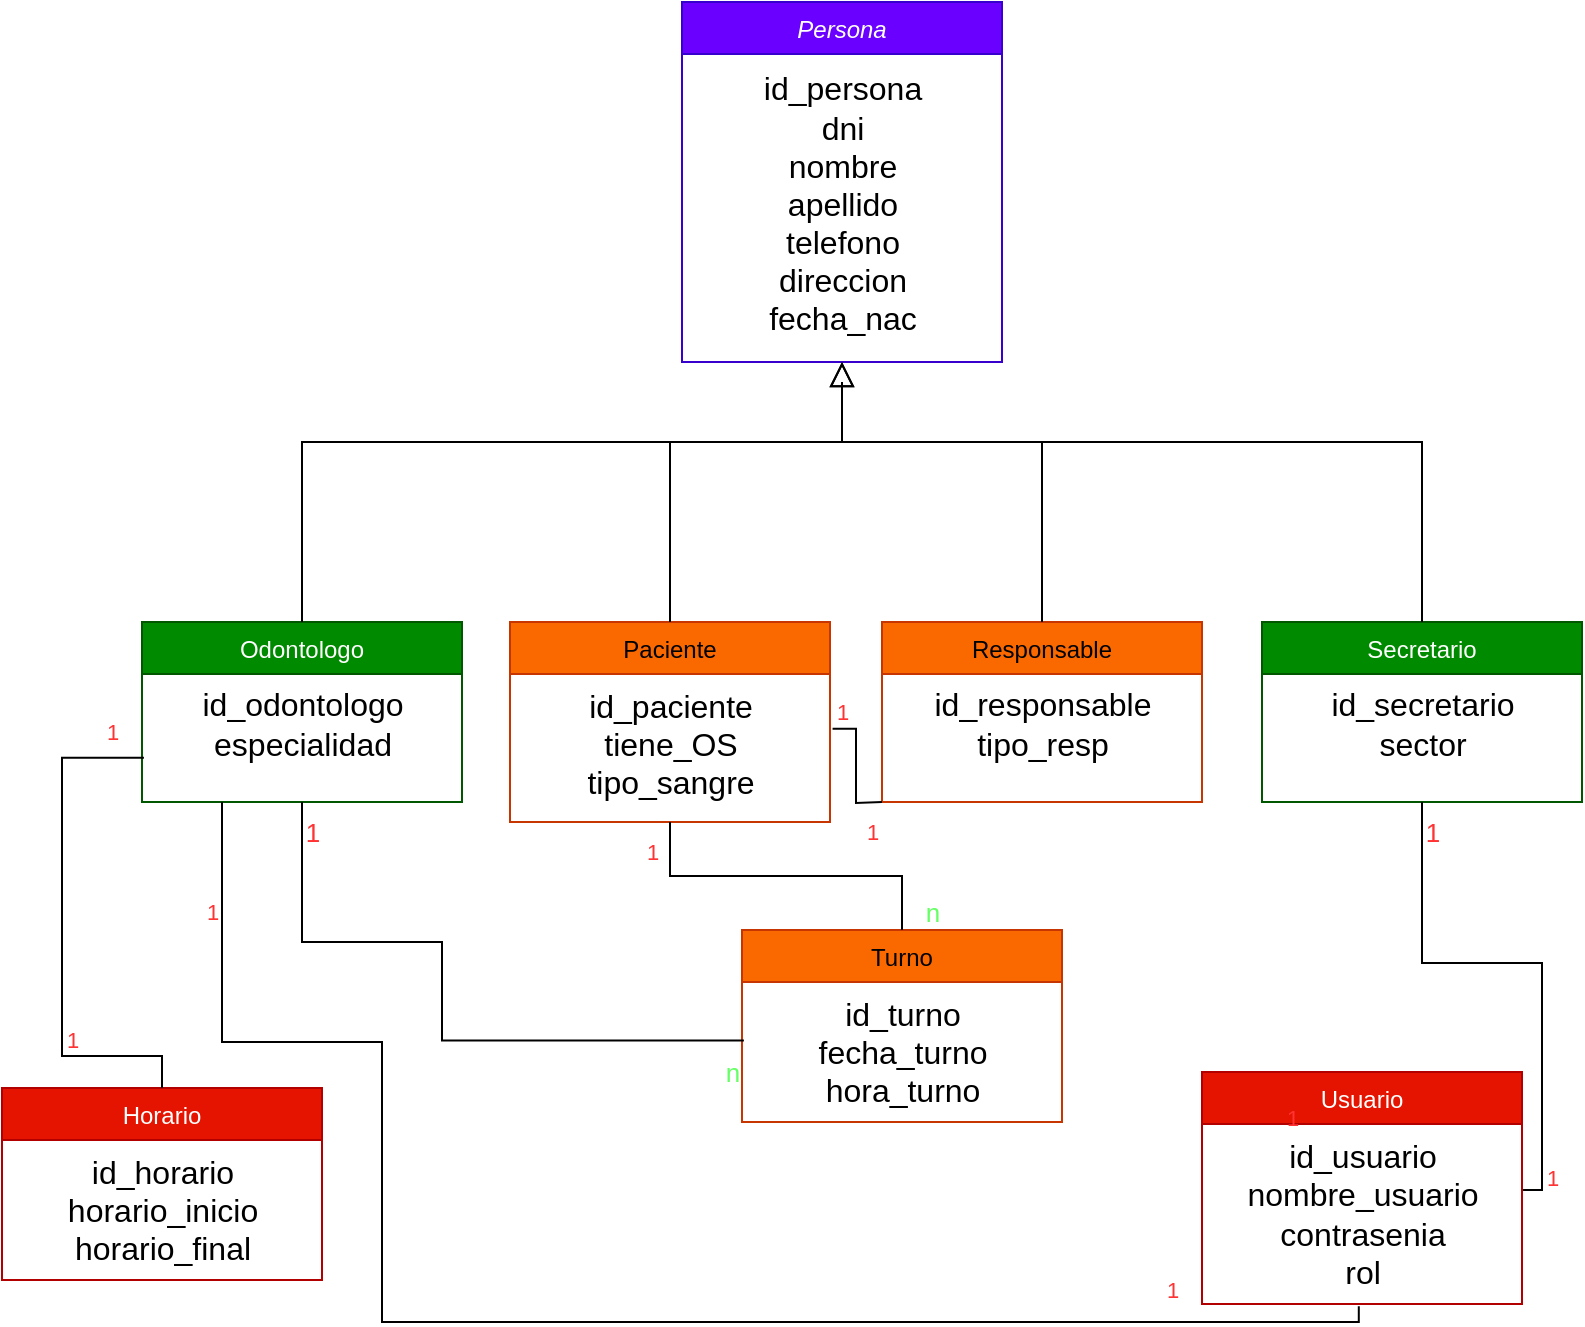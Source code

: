 <mxfile version="24.7.17">
  <diagram id="C5RBs43oDa-KdzZeNtuy" name="Page-1">
    <mxGraphModel dx="1050" dy="579" grid="1" gridSize="10" guides="1" tooltips="1" connect="1" arrows="1" fold="1" page="1" pageScale="1" pageWidth="827" pageHeight="1169" math="0" shadow="0">
      <root>
        <object label="" id="WIyWlLk6GJQsqaUBKTNV-0">
          <mxCell />
        </object>
        <mxCell id="WIyWlLk6GJQsqaUBKTNV-1" parent="WIyWlLk6GJQsqaUBKTNV-0" />
        <mxCell id="zkfFHV4jXpPFQw0GAbJ--0" value="Persona" style="swimlane;fontStyle=2;align=center;verticalAlign=top;childLayout=stackLayout;horizontal=1;startSize=26;horizontalStack=0;resizeParent=1;resizeLast=0;collapsible=1;marginBottom=0;rounded=0;shadow=0;strokeWidth=1;fillColor=#6a00ff;fontColor=#ffffff;strokeColor=#3700CC;" parent="WIyWlLk6GJQsqaUBKTNV-1" vertex="1">
          <mxGeometry x="340" y="50" width="160" height="180" as="geometry">
            <mxRectangle x="230" y="140" width="160" height="26" as="alternateBounds" />
          </mxGeometry>
        </mxCell>
        <mxCell id="-nM7-QJie9PkTDcVFoNX-20" value="id_persona&lt;div&gt;dni&lt;/div&gt;&lt;div&gt;nombre&lt;/div&gt;&lt;div&gt;apellido&lt;/div&gt;&lt;div&gt;telefono&lt;/div&gt;&lt;div&gt;direccion&lt;/div&gt;&lt;div&gt;fecha_nac&lt;/div&gt;" style="text;html=1;align=center;verticalAlign=middle;resizable=0;points=[];autosize=1;strokeColor=none;fillColor=none;fontSize=16;" vertex="1" parent="zkfFHV4jXpPFQw0GAbJ--0">
          <mxGeometry y="26" width="160" height="150" as="geometry" />
        </mxCell>
        <mxCell id="zkfFHV4jXpPFQw0GAbJ--6" value="Odontologo" style="swimlane;fontStyle=0;align=center;verticalAlign=top;childLayout=stackLayout;horizontal=1;startSize=26;horizontalStack=0;resizeParent=1;resizeLast=0;collapsible=1;marginBottom=0;rounded=0;shadow=0;strokeWidth=1;fillColor=#008a00;fontColor=#ffffff;strokeColor=#005700;" parent="WIyWlLk6GJQsqaUBKTNV-1" vertex="1">
          <mxGeometry x="70" y="360" width="160" height="90" as="geometry">
            <mxRectangle x="130" y="380" width="160" height="26" as="alternateBounds" />
          </mxGeometry>
        </mxCell>
        <mxCell id="-nM7-QJie9PkTDcVFoNX-22" value="id_odontologo&lt;div&gt;especialidad&lt;/div&gt;" style="text;html=1;align=center;verticalAlign=middle;resizable=0;points=[];autosize=1;strokeColor=none;fillColor=none;fontSize=16;" vertex="1" parent="zkfFHV4jXpPFQw0GAbJ--6">
          <mxGeometry y="26" width="160" height="50" as="geometry" />
        </mxCell>
        <mxCell id="zkfFHV4jXpPFQw0GAbJ--12" value="" style="endArrow=block;endSize=10;endFill=0;shadow=0;strokeWidth=1;rounded=0;curved=0;edgeStyle=elbowEdgeStyle;elbow=vertical;" parent="WIyWlLk6GJQsqaUBKTNV-1" source="zkfFHV4jXpPFQw0GAbJ--6" target="zkfFHV4jXpPFQw0GAbJ--0" edge="1">
          <mxGeometry width="160" relative="1" as="geometry">
            <mxPoint x="200" y="203" as="sourcePoint" />
            <mxPoint x="200" y="203" as="targetPoint" />
            <Array as="points">
              <mxPoint x="270" y="270" />
            </Array>
          </mxGeometry>
        </mxCell>
        <mxCell id="zkfFHV4jXpPFQw0GAbJ--13" value="Paciente" style="swimlane;fontStyle=0;align=center;verticalAlign=top;childLayout=stackLayout;horizontal=1;startSize=26;horizontalStack=0;resizeParent=1;resizeLast=0;collapsible=1;marginBottom=0;rounded=0;shadow=0;strokeWidth=1;fillColor=#fa6800;fontColor=#000000;strokeColor=#C73500;" parent="WIyWlLk6GJQsqaUBKTNV-1" vertex="1">
          <mxGeometry x="254" y="360" width="160" height="100" as="geometry">
            <mxRectangle x="340" y="380" width="170" height="26" as="alternateBounds" />
          </mxGeometry>
        </mxCell>
        <mxCell id="-nM7-QJie9PkTDcVFoNX-23" value="id_paciente&lt;div&gt;tiene_OS&lt;/div&gt;&lt;div&gt;tipo_sangre&lt;/div&gt;" style="text;html=1;align=center;verticalAlign=middle;resizable=0;points=[];autosize=1;strokeColor=none;fillColor=none;fontSize=16;" vertex="1" parent="zkfFHV4jXpPFQw0GAbJ--13">
          <mxGeometry y="26" width="160" height="70" as="geometry" />
        </mxCell>
        <mxCell id="zkfFHV4jXpPFQw0GAbJ--16" value="" style="endArrow=block;endSize=10;endFill=0;shadow=0;strokeWidth=1;rounded=0;curved=0;edgeStyle=elbowEdgeStyle;elbow=vertical;exitX=0.5;exitY=0;exitDx=0;exitDy=0;" parent="WIyWlLk6GJQsqaUBKTNV-1" source="zkfFHV4jXpPFQw0GAbJ--13" target="zkfFHV4jXpPFQw0GAbJ--0" edge="1">
          <mxGeometry width="160" relative="1" as="geometry">
            <mxPoint x="210" y="373" as="sourcePoint" />
            <mxPoint x="310" y="271" as="targetPoint" />
            <Array as="points">
              <mxPoint x="290" y="270" />
            </Array>
          </mxGeometry>
        </mxCell>
        <mxCell id="-nM7-QJie9PkTDcVFoNX-0" value="Responsable" style="swimlane;fontStyle=0;align=center;verticalAlign=top;childLayout=stackLayout;horizontal=1;startSize=26;horizontalStack=0;resizeParent=1;resizeLast=0;collapsible=1;marginBottom=0;rounded=0;shadow=0;strokeWidth=1;fillColor=#fa6800;fontColor=#000000;strokeColor=#C73500;" vertex="1" parent="WIyWlLk6GJQsqaUBKTNV-1">
          <mxGeometry x="440" y="360" width="160" height="90" as="geometry">
            <mxRectangle x="340" y="380" width="170" height="26" as="alternateBounds" />
          </mxGeometry>
        </mxCell>
        <mxCell id="-nM7-QJie9PkTDcVFoNX-24" value="id_responsable&lt;div style=&quot;border-color: rgb(0, 0, 0);&quot;&gt;tipo_resp&lt;/div&gt;" style="text;html=1;align=center;verticalAlign=middle;resizable=0;points=[];autosize=1;strokeColor=none;fillColor=none;fontSize=16;" vertex="1" parent="-nM7-QJie9PkTDcVFoNX-0">
          <mxGeometry y="26" width="160" height="50" as="geometry" />
        </mxCell>
        <mxCell id="-nM7-QJie9PkTDcVFoNX-3" value="Secretario" style="swimlane;fontStyle=0;align=center;verticalAlign=top;childLayout=stackLayout;horizontal=1;startSize=26;horizontalStack=0;resizeParent=1;resizeLast=0;collapsible=1;marginBottom=0;rounded=0;shadow=0;strokeWidth=1;fillColor=#008a00;fontColor=#ffffff;strokeColor=#005700;" vertex="1" parent="WIyWlLk6GJQsqaUBKTNV-1">
          <mxGeometry x="630" y="360" width="160" height="90" as="geometry">
            <mxRectangle x="340" y="380" width="170" height="26" as="alternateBounds" />
          </mxGeometry>
        </mxCell>
        <mxCell id="-nM7-QJie9PkTDcVFoNX-25" value="id_secretario&lt;div style=&quot;border-color: rgb(0, 0, 0);&quot;&gt;sector&lt;/div&gt;" style="text;html=1;align=center;verticalAlign=middle;resizable=0;points=[];autosize=1;strokeColor=none;fillColor=none;fontSize=16;" vertex="1" parent="-nM7-QJie9PkTDcVFoNX-3">
          <mxGeometry y="26" width="160" height="50" as="geometry" />
        </mxCell>
        <mxCell id="-nM7-QJie9PkTDcVFoNX-7" value="" style="endArrow=none;html=1;rounded=0;fontSize=12;startSize=8;endSize=8;exitX=0.5;exitY=0;exitDx=0;exitDy=0;edgeStyle=orthogonalEdgeStyle;" edge="1" parent="WIyWlLk6GJQsqaUBKTNV-1" source="-nM7-QJie9PkTDcVFoNX-0">
          <mxGeometry width="50" height="50" relative="1" as="geometry">
            <mxPoint x="495" y="340" as="sourcePoint" />
            <mxPoint x="420" y="240" as="targetPoint" />
            <Array as="points">
              <mxPoint x="520" y="270" />
              <mxPoint x="420" y="270" />
              <mxPoint x="420" y="250" />
            </Array>
          </mxGeometry>
        </mxCell>
        <mxCell id="-nM7-QJie9PkTDcVFoNX-8" value="" style="endArrow=none;html=1;rounded=0;fontSize=12;startSize=8;endSize=8;exitX=0.5;exitY=0;exitDx=0;exitDy=0;edgeStyle=orthogonalEdgeStyle;" edge="1" parent="WIyWlLk6GJQsqaUBKTNV-1">
          <mxGeometry width="50" height="50" relative="1" as="geometry">
            <mxPoint x="710" y="360" as="sourcePoint" />
            <mxPoint x="390" y="270" as="targetPoint" />
            <Array as="points">
              <mxPoint x="710" y="270" />
              <mxPoint x="390" y="270" />
            </Array>
          </mxGeometry>
        </mxCell>
        <mxCell id="-nM7-QJie9PkTDcVFoNX-10" value="Turno" style="swimlane;fontStyle=0;align=center;verticalAlign=top;childLayout=stackLayout;horizontal=1;startSize=26;horizontalStack=0;resizeParent=1;resizeLast=0;collapsible=1;marginBottom=0;rounded=0;shadow=0;strokeWidth=1;fillColor=#fa6800;fontColor=#000000;strokeColor=#C73500;" vertex="1" parent="WIyWlLk6GJQsqaUBKTNV-1">
          <mxGeometry x="370" y="514" width="160" height="96" as="geometry">
            <mxRectangle x="340" y="380" width="170" height="26" as="alternateBounds" />
          </mxGeometry>
        </mxCell>
        <mxCell id="-nM7-QJie9PkTDcVFoNX-57" style="edgeStyle=none;curved=1;rounded=0;orthogonalLoop=1;jettySize=auto;html=1;fontSize=12;startSize=8;endSize=8;" edge="1" parent="-nM7-QJie9PkTDcVFoNX-10" source="-nM7-QJie9PkTDcVFoNX-27" target="-nM7-QJie9PkTDcVFoNX-10">
          <mxGeometry relative="1" as="geometry" />
        </mxCell>
        <mxCell id="-nM7-QJie9PkTDcVFoNX-27" value="id_turno&lt;div style=&quot;border-color: rgb(0, 0, 0);&quot;&gt;fecha_turno&lt;/div&gt;&lt;div style=&quot;border-color: rgb(0, 0, 0);&quot;&gt;hora_turno&lt;/div&gt;" style="text;html=1;align=center;verticalAlign=middle;resizable=0;points=[];autosize=1;strokeColor=none;fillColor=none;fontSize=16;" vertex="1" parent="-nM7-QJie9PkTDcVFoNX-10">
          <mxGeometry y="26" width="160" height="70" as="geometry" />
        </mxCell>
        <mxCell id="-nM7-QJie9PkTDcVFoNX-14" value="Usuario" style="swimlane;fontStyle=0;align=center;verticalAlign=top;childLayout=stackLayout;horizontal=1;startSize=26;horizontalStack=0;resizeParent=1;resizeLast=0;collapsible=1;marginBottom=0;rounded=0;shadow=0;strokeWidth=1;fillColor=#e51400;fontColor=#ffffff;strokeColor=#B20000;" vertex="1" parent="WIyWlLk6GJQsqaUBKTNV-1">
          <mxGeometry x="600" y="585" width="160" height="116" as="geometry">
            <mxRectangle x="340" y="380" width="170" height="26" as="alternateBounds" />
          </mxGeometry>
        </mxCell>
        <mxCell id="-nM7-QJie9PkTDcVFoNX-28" value="id_usuario&lt;div style=&quot;border-color: rgb(0, 0, 0);&quot;&gt;nombre_usuario&lt;/div&gt;&lt;div style=&quot;border-color: rgb(0, 0, 0);&quot;&gt;contrasenia&lt;/div&gt;&lt;div style=&quot;border-color: rgb(0, 0, 0);&quot;&gt;rol&lt;/div&gt;" style="text;html=1;align=center;verticalAlign=middle;resizable=0;points=[];autosize=1;strokeColor=none;fillColor=none;fontSize=16;" vertex="1" parent="-nM7-QJie9PkTDcVFoNX-14">
          <mxGeometry y="26" width="160" height="90" as="geometry" />
        </mxCell>
        <mxCell id="-nM7-QJie9PkTDcVFoNX-18" value="Horario&#xa;" style="swimlane;fontStyle=0;align=center;verticalAlign=top;childLayout=stackLayout;horizontal=1;startSize=26;horizontalStack=0;resizeParent=1;resizeLast=0;collapsible=1;marginBottom=0;rounded=0;shadow=0;strokeWidth=1;fillColor=#e51400;fontColor=#ffffff;strokeColor=#B20000;" vertex="1" parent="WIyWlLk6GJQsqaUBKTNV-1">
          <mxGeometry y="593" width="160" height="96" as="geometry">
            <mxRectangle x="340" y="380" width="170" height="26" as="alternateBounds" />
          </mxGeometry>
        </mxCell>
        <mxCell id="-nM7-QJie9PkTDcVFoNX-26" value="id_horario&lt;div style=&quot;border-color: rgb(0, 0, 0);&quot;&gt;horario_inicio&lt;/div&gt;&lt;div style=&quot;border-color: rgb(0, 0, 0);&quot;&gt;horario_final&lt;/div&gt;" style="text;html=1;align=center;verticalAlign=middle;resizable=0;points=[];autosize=1;strokeColor=none;fillColor=none;fontSize=16;" vertex="1" parent="-nM7-QJie9PkTDcVFoNX-18">
          <mxGeometry y="26" width="160" height="70" as="geometry" />
        </mxCell>
        <mxCell id="-nM7-QJie9PkTDcVFoNX-29" value="" style="endArrow=none;html=1;rounded=0;fontSize=12;startSize=8;endSize=8;exitX=0.5;exitY=0;exitDx=0;exitDy=0;edgeStyle=orthogonalEdgeStyle;entryX=0.5;entryY=1;entryDx=0;entryDy=0;" edge="1" parent="WIyWlLk6GJQsqaUBKTNV-1" source="-nM7-QJie9PkTDcVFoNX-10" target="zkfFHV4jXpPFQw0GAbJ--13">
          <mxGeometry width="50" height="50" relative="1" as="geometry">
            <mxPoint x="410" y="520" as="sourcePoint" />
            <mxPoint x="320" y="500" as="targetPoint" />
          </mxGeometry>
        </mxCell>
        <mxCell id="-nM7-QJie9PkTDcVFoNX-31" value="1" style="text;html=1;align=center;verticalAlign=middle;resizable=0;points=[];autosize=1;strokeColor=none;fillColor=none;fontSize=11;fontColor=#FF3333;" vertex="1" parent="WIyWlLk6GJQsqaUBKTNV-1">
          <mxGeometry x="310" y="460" width="30" height="30" as="geometry" />
        </mxCell>
        <mxCell id="-nM7-QJie9PkTDcVFoNX-33" value="n" style="text;html=1;align=center;verticalAlign=middle;resizable=0;points=[];autosize=1;strokeColor=none;fillColor=none;fontSize=13;fontColor=#66FF66;" vertex="1" parent="WIyWlLk6GJQsqaUBKTNV-1">
          <mxGeometry x="450" y="490" width="30" height="30" as="geometry" />
        </mxCell>
        <mxCell id="-nM7-QJie9PkTDcVFoNX-37" value="" style="endArrow=none;html=1;rounded=0;fontSize=12;startSize=8;endSize=8;exitX=1.008;exitY=0.391;exitDx=0;exitDy=0;exitPerimeter=0;edgeStyle=orthogonalEdgeStyle;" edge="1" parent="WIyWlLk6GJQsqaUBKTNV-1" source="-nM7-QJie9PkTDcVFoNX-23">
          <mxGeometry width="50" height="50" relative="1" as="geometry">
            <mxPoint x="250" y="500" as="sourcePoint" />
            <mxPoint x="440" y="450" as="targetPoint" />
          </mxGeometry>
        </mxCell>
        <mxCell id="-nM7-QJie9PkTDcVFoNX-38" value="1" style="text;html=1;align=center;verticalAlign=middle;resizable=0;points=[];autosize=1;strokeColor=none;fillColor=none;fontSize=11;fontColor=#FF3333;" vertex="1" parent="WIyWlLk6GJQsqaUBKTNV-1">
          <mxGeometry x="420" y="450" width="30" height="30" as="geometry" />
        </mxCell>
        <mxCell id="-nM7-QJie9PkTDcVFoNX-39" value="1" style="text;html=1;align=center;verticalAlign=middle;resizable=0;points=[];autosize=1;strokeColor=none;fillColor=none;fontSize=11;fontColor=#FF3333;" vertex="1" parent="WIyWlLk6GJQsqaUBKTNV-1">
          <mxGeometry x="405" y="390" width="30" height="30" as="geometry" />
        </mxCell>
        <mxCell id="-nM7-QJie9PkTDcVFoNX-40" value="1" style="text;html=1;align=center;verticalAlign=middle;resizable=0;points=[];autosize=1;strokeColor=none;fillColor=none;fontSize=13;fontColor=#FF3333;" vertex="1" parent="WIyWlLk6GJQsqaUBKTNV-1">
          <mxGeometry x="140" y="450" width="30" height="30" as="geometry" />
        </mxCell>
        <mxCell id="-nM7-QJie9PkTDcVFoNX-41" value="n" style="text;html=1;align=center;verticalAlign=middle;resizable=0;points=[];autosize=1;strokeColor=none;fillColor=none;fontSize=13;fontColor=#66FF66;" vertex="1" parent="WIyWlLk6GJQsqaUBKTNV-1">
          <mxGeometry x="350" y="570" width="30" height="30" as="geometry" />
        </mxCell>
        <mxCell id="-nM7-QJie9PkTDcVFoNX-44" value="" style="endArrow=none;html=1;rounded=0;fontSize=12;startSize=8;endSize=8;entryX=0.49;entryY=1.013;entryDx=0;entryDy=0;entryPerimeter=0;exitX=0.25;exitY=1;exitDx=0;exitDy=0;edgeStyle=orthogonalEdgeStyle;" edge="1" parent="WIyWlLk6GJQsqaUBKTNV-1" source="zkfFHV4jXpPFQw0GAbJ--6" target="-nM7-QJie9PkTDcVFoNX-28">
          <mxGeometry width="50" height="50" relative="1" as="geometry">
            <mxPoint x="210" y="570" as="sourcePoint" />
            <mxPoint x="260" y="520" as="targetPoint" />
            <Array as="points">
              <mxPoint x="110" y="570" />
              <mxPoint x="190" y="570" />
              <mxPoint x="190" y="710" />
            </Array>
          </mxGeometry>
        </mxCell>
        <mxCell id="-nM7-QJie9PkTDcVFoNX-45" value="1" style="text;html=1;align=center;verticalAlign=middle;resizable=0;points=[];autosize=1;strokeColor=none;fillColor=none;fontSize=11;fontColor=#FF3333;" vertex="1" parent="WIyWlLk6GJQsqaUBKTNV-1">
          <mxGeometry x="570" y="679" width="30" height="30" as="geometry" />
        </mxCell>
        <mxCell id="-nM7-QJie9PkTDcVFoNX-48" value="1" style="text;html=1;align=center;verticalAlign=middle;resizable=0;points=[];autosize=1;strokeColor=none;fillColor=none;fontSize=11;fontColor=#FF3333;" vertex="1" parent="WIyWlLk6GJQsqaUBKTNV-1">
          <mxGeometry x="90" y="490" width="30" height="30" as="geometry" />
        </mxCell>
        <mxCell id="-nM7-QJie9PkTDcVFoNX-50" value="" style="endArrow=none;html=1;rounded=0;fontSize=12;startSize=8;endSize=8;exitX=0.5;exitY=0;exitDx=0;exitDy=0;entryX=0.006;entryY=0.837;entryDx=0;entryDy=0;entryPerimeter=0;edgeStyle=orthogonalEdgeStyle;" edge="1" parent="WIyWlLk6GJQsqaUBKTNV-1" source="-nM7-QJie9PkTDcVFoNX-18" target="-nM7-QJie9PkTDcVFoNX-22">
          <mxGeometry width="50" height="50" relative="1" as="geometry">
            <mxPoint x="320" y="570" as="sourcePoint" />
            <mxPoint x="370" y="520" as="targetPoint" />
            <Array as="points">
              <mxPoint x="80" y="577" />
              <mxPoint x="30" y="577" />
              <mxPoint x="30" y="428" />
            </Array>
          </mxGeometry>
        </mxCell>
        <mxCell id="-nM7-QJie9PkTDcVFoNX-51" value="1" style="text;html=1;align=center;verticalAlign=middle;resizable=0;points=[];autosize=1;strokeColor=none;fillColor=none;fontSize=11;fontColor=#FF3333;" vertex="1" parent="WIyWlLk6GJQsqaUBKTNV-1">
          <mxGeometry x="20" y="554" width="30" height="30" as="geometry" />
        </mxCell>
        <mxCell id="-nM7-QJie9PkTDcVFoNX-52" value="1" style="text;html=1;align=center;verticalAlign=middle;resizable=0;points=[];autosize=1;strokeColor=none;fillColor=none;fontSize=11;fontColor=#FF3333;" vertex="1" parent="WIyWlLk6GJQsqaUBKTNV-1">
          <mxGeometry x="40" y="400" width="30" height="30" as="geometry" />
        </mxCell>
        <mxCell id="-nM7-QJie9PkTDcVFoNX-53" value="" style="endArrow=none;html=1;rounded=0;fontSize=12;startSize=8;endSize=8;exitX=0.006;exitY=0.417;exitDx=0;exitDy=0;exitPerimeter=0;entryX=0.5;entryY=1;entryDx=0;entryDy=0;edgeStyle=orthogonalEdgeStyle;" edge="1" parent="WIyWlLk6GJQsqaUBKTNV-1" source="-nM7-QJie9PkTDcVFoNX-27" target="zkfFHV4jXpPFQw0GAbJ--6">
          <mxGeometry width="50" height="50" relative="1" as="geometry">
            <mxPoint x="210" y="550" as="sourcePoint" />
            <mxPoint x="220" y="530" as="targetPoint" />
            <Array as="points">
              <mxPoint x="220" y="569" />
              <mxPoint x="220" y="520" />
              <mxPoint x="150" y="520" />
            </Array>
          </mxGeometry>
        </mxCell>
        <mxCell id="-nM7-QJie9PkTDcVFoNX-54" value="" style="endArrow=none;html=1;rounded=0;fontSize=12;startSize=8;endSize=8;exitX=1.003;exitY=0.367;exitDx=0;exitDy=0;exitPerimeter=0;entryX=0.5;entryY=1;entryDx=0;entryDy=0;edgeStyle=orthogonalEdgeStyle;" edge="1" parent="WIyWlLk6GJQsqaUBKTNV-1" source="-nM7-QJie9PkTDcVFoNX-28" target="-nM7-QJie9PkTDcVFoNX-3">
          <mxGeometry width="50" height="50" relative="1" as="geometry">
            <mxPoint x="290" y="510" as="sourcePoint" />
            <mxPoint x="340" y="460" as="targetPoint" />
          </mxGeometry>
        </mxCell>
        <mxCell id="-nM7-QJie9PkTDcVFoNX-55" value="1" style="text;html=1;align=center;verticalAlign=middle;resizable=0;points=[];autosize=1;strokeColor=none;fillColor=none;fontSize=11;fontColor=#FF3333;" vertex="1" parent="WIyWlLk6GJQsqaUBKTNV-1">
          <mxGeometry x="760" y="623" width="30" height="30" as="geometry" />
        </mxCell>
        <mxCell id="-nM7-QJie9PkTDcVFoNX-56" value="1" style="text;html=1;align=center;verticalAlign=middle;resizable=0;points=[];autosize=1;strokeColor=none;fillColor=none;fontSize=11;fontColor=#FF3333;" vertex="1" parent="WIyWlLk6GJQsqaUBKTNV-1">
          <mxGeometry x="630" y="593" width="30" height="30" as="geometry" />
        </mxCell>
        <mxCell id="-nM7-QJie9PkTDcVFoNX-58" value="1" style="text;html=1;align=center;verticalAlign=middle;resizable=0;points=[];autosize=1;strokeColor=none;fillColor=none;fontSize=13;fontColor=#FF3333;" vertex="1" parent="WIyWlLk6GJQsqaUBKTNV-1">
          <mxGeometry x="700" y="450" width="30" height="30" as="geometry" />
        </mxCell>
      </root>
    </mxGraphModel>
  </diagram>
</mxfile>
